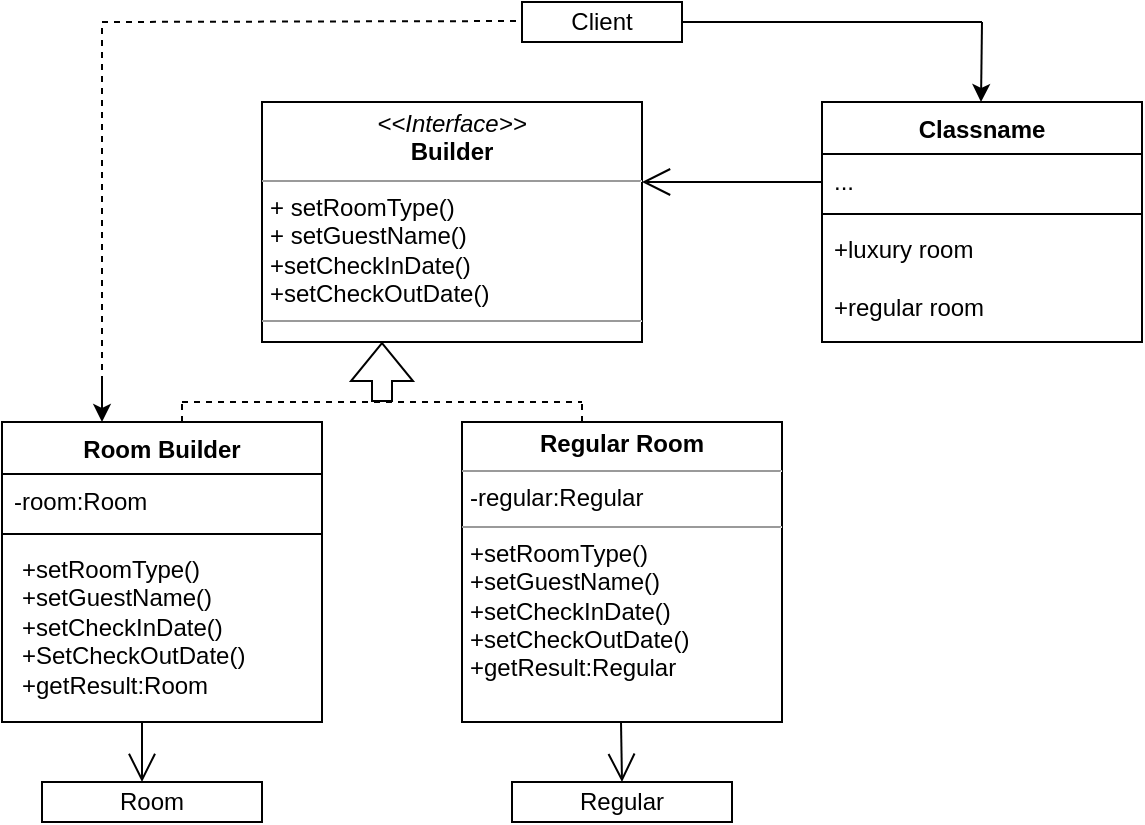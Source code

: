 <mxfile version="23.0.1" type="device">
  <diagram name="Page-1" id="-jUHtZOhYGdWe7jCsEwe">
    <mxGraphModel dx="1050" dy="557" grid="1" gridSize="10" guides="1" tooltips="1" connect="1" arrows="1" fold="1" page="1" pageScale="1" pageWidth="850" pageHeight="1100" math="0" shadow="0">
      <root>
        <mxCell id="0" />
        <mxCell id="1" parent="0" />
        <mxCell id="I8AZ7aflG-5N4sYKyFHW-1" value="Classname" style="swimlane;fontStyle=1;align=center;verticalAlign=top;childLayout=stackLayout;horizontal=1;startSize=26;horizontalStack=0;resizeParent=1;resizeParentMax=0;resizeLast=0;collapsible=1;marginBottom=0;whiteSpace=wrap;html=1;" vertex="1" parent="1">
          <mxGeometry x="480" y="360" width="160" height="120" as="geometry" />
        </mxCell>
        <mxCell id="I8AZ7aflG-5N4sYKyFHW-2" value="..." style="text;strokeColor=none;fillColor=none;align=left;verticalAlign=top;spacingLeft=4;spacingRight=4;overflow=hidden;rotatable=0;points=[[0,0.5],[1,0.5]];portConstraint=eastwest;whiteSpace=wrap;html=1;" vertex="1" parent="I8AZ7aflG-5N4sYKyFHW-1">
          <mxGeometry y="26" width="160" height="26" as="geometry" />
        </mxCell>
        <mxCell id="I8AZ7aflG-5N4sYKyFHW-3" value="" style="line;strokeWidth=1;fillColor=none;align=left;verticalAlign=middle;spacingTop=-1;spacingLeft=3;spacingRight=3;rotatable=0;labelPosition=right;points=[];portConstraint=eastwest;strokeColor=inherit;" vertex="1" parent="I8AZ7aflG-5N4sYKyFHW-1">
          <mxGeometry y="52" width="160" height="8" as="geometry" />
        </mxCell>
        <mxCell id="I8AZ7aflG-5N4sYKyFHW-4" value="+luxury room&lt;br&gt;&lt;br&gt;+regular room" style="text;strokeColor=none;fillColor=none;align=left;verticalAlign=top;spacingLeft=4;spacingRight=4;overflow=hidden;rotatable=0;points=[[0,0.5],[1,0.5]];portConstraint=eastwest;whiteSpace=wrap;html=1;" vertex="1" parent="I8AZ7aflG-5N4sYKyFHW-1">
          <mxGeometry y="60" width="160" height="60" as="geometry" />
        </mxCell>
        <mxCell id="I8AZ7aflG-5N4sYKyFHW-5" value="" style="endArrow=classic;html=1;rounded=0;" edge="1" parent="1">
          <mxGeometry width="50" height="50" relative="1" as="geometry">
            <mxPoint x="560" y="320" as="sourcePoint" />
            <mxPoint x="559.5" y="360" as="targetPoint" />
          </mxGeometry>
        </mxCell>
        <mxCell id="I8AZ7aflG-5N4sYKyFHW-6" value="" style="endArrow=none;html=1;rounded=0;" edge="1" parent="1" target="I8AZ7aflG-5N4sYKyFHW-7">
          <mxGeometry width="50" height="50" relative="1" as="geometry">
            <mxPoint x="560" y="320" as="sourcePoint" />
            <mxPoint x="560" y="320" as="targetPoint" />
          </mxGeometry>
        </mxCell>
        <mxCell id="I8AZ7aflG-5N4sYKyFHW-7" value="Client" style="rounded=0;whiteSpace=wrap;html=1;" vertex="1" parent="1">
          <mxGeometry x="330" y="310" width="80" height="20" as="geometry" />
        </mxCell>
        <mxCell id="I8AZ7aflG-5N4sYKyFHW-8" value="" style="endArrow=none;dashed=1;html=1;rounded=0;" edge="1" parent="1">
          <mxGeometry width="50" height="50" relative="1" as="geometry">
            <mxPoint x="120" y="320" as="sourcePoint" />
            <mxPoint x="330" y="319.5" as="targetPoint" />
          </mxGeometry>
        </mxCell>
        <mxCell id="I8AZ7aflG-5N4sYKyFHW-14" value="&lt;p style=&quot;margin:0px;margin-top:4px;text-align:center;&quot;&gt;&lt;i&gt;&amp;lt;&amp;lt;Interface&amp;gt;&amp;gt;&lt;/i&gt;&lt;br&gt;&lt;b&gt;Builder&lt;/b&gt;&lt;/p&gt;&lt;hr size=&quot;1&quot;&gt;&lt;p style=&quot;margin:0px;margin-left:4px;&quot;&gt;+ setRoomType()&lt;/p&gt;&lt;p style=&quot;margin:0px;margin-left:4px;&quot;&gt;+ setGuestName()&amp;nbsp;&lt;/p&gt;&lt;p style=&quot;margin:0px;margin-left:4px;&quot;&gt;+setCheckInDate()&lt;/p&gt;&lt;p style=&quot;margin:0px;margin-left:4px;&quot;&gt;+setCheckOutDate()&lt;/p&gt;&lt;hr size=&quot;1&quot;&gt;&lt;p style=&quot;margin:0px;margin-left:4px;&quot;&gt;&lt;br&gt;&lt;/p&gt;" style="verticalAlign=top;align=left;overflow=fill;fontSize=12;fontFamily=Helvetica;html=1;whiteSpace=wrap;" vertex="1" parent="1">
          <mxGeometry x="200" y="360" width="190" height="120" as="geometry" />
        </mxCell>
        <mxCell id="I8AZ7aflG-5N4sYKyFHW-16" value="" style="endArrow=open;endFill=1;endSize=12;html=1;rounded=0;" edge="1" parent="1">
          <mxGeometry width="160" relative="1" as="geometry">
            <mxPoint x="480" y="400" as="sourcePoint" />
            <mxPoint x="390" y="400" as="targetPoint" />
          </mxGeometry>
        </mxCell>
        <mxCell id="I8AZ7aflG-5N4sYKyFHW-17" value="Room Builder" style="swimlane;fontStyle=1;align=center;verticalAlign=top;childLayout=stackLayout;horizontal=1;startSize=26;horizontalStack=0;resizeParent=1;resizeParentMax=0;resizeLast=0;collapsible=1;marginBottom=0;whiteSpace=wrap;html=1;" vertex="1" parent="1">
          <mxGeometry x="70" y="520" width="160" height="150" as="geometry" />
        </mxCell>
        <mxCell id="I8AZ7aflG-5N4sYKyFHW-18" value="-room:Room" style="text;strokeColor=none;fillColor=none;align=left;verticalAlign=top;spacingLeft=4;spacingRight=4;overflow=hidden;rotatable=0;points=[[0,0.5],[1,0.5]];portConstraint=eastwest;whiteSpace=wrap;html=1;" vertex="1" parent="I8AZ7aflG-5N4sYKyFHW-17">
          <mxGeometry y="26" width="160" height="26" as="geometry" />
        </mxCell>
        <mxCell id="I8AZ7aflG-5N4sYKyFHW-19" value="" style="line;strokeWidth=1;fillColor=none;align=left;verticalAlign=middle;spacingTop=-1;spacingLeft=3;spacingRight=3;rotatable=0;labelPosition=right;points=[];portConstraint=eastwest;strokeColor=inherit;" vertex="1" parent="I8AZ7aflG-5N4sYKyFHW-17">
          <mxGeometry y="52" width="160" height="8" as="geometry" />
        </mxCell>
        <mxCell id="I8AZ7aflG-5N4sYKyFHW-20" value="&lt;p style=&quot;border-color: var(--border-color); margin: 0px 0px 0px 4px;&quot;&gt;+setRoomType()&lt;/p&gt;&lt;p style=&quot;border-color: var(--border-color); margin: 0px 0px 0px 4px;&quot;&gt;+setGuestName()&lt;/p&gt;&lt;p style=&quot;border-color: var(--border-color); margin: 0px 0px 0px 4px;&quot;&gt;+setCheckInDate()&lt;/p&gt;&lt;p style=&quot;border-color: var(--border-color); margin: 0px 0px 0px 4px;&quot;&gt;+SetCheckOutDate()&lt;/p&gt;&lt;p style=&quot;border-color: var(--border-color); margin: 0px 0px 0px 4px;&quot;&gt;+getResult:Room&lt;/p&gt;&lt;p style=&quot;border-color: var(--border-color); margin: 0px 0px 0px 4px;&quot;&gt;&lt;br&gt;&lt;/p&gt;" style="text;strokeColor=none;fillColor=none;align=left;verticalAlign=top;spacingLeft=4;spacingRight=4;overflow=hidden;rotatable=0;points=[[0,0.5],[1,0.5]];portConstraint=eastwest;whiteSpace=wrap;html=1;" vertex="1" parent="I8AZ7aflG-5N4sYKyFHW-17">
          <mxGeometry y="60" width="160" height="90" as="geometry" />
        </mxCell>
        <mxCell id="I8AZ7aflG-5N4sYKyFHW-21" value="" style="endArrow=open;endFill=1;endSize=12;html=1;rounded=0;" edge="1" parent="1">
          <mxGeometry width="160" relative="1" as="geometry">
            <mxPoint x="140" y="670" as="sourcePoint" />
            <mxPoint x="140" y="700" as="targetPoint" />
          </mxGeometry>
        </mxCell>
        <mxCell id="I8AZ7aflG-5N4sYKyFHW-22" value="Room" style="html=1;whiteSpace=wrap;" vertex="1" parent="1">
          <mxGeometry x="90" y="700" width="110" height="20" as="geometry" />
        </mxCell>
        <mxCell id="I8AZ7aflG-5N4sYKyFHW-23" value="&lt;p style=&quot;margin:0px;margin-top:4px;text-align:center;&quot;&gt;&lt;b&gt;Regular Room&lt;/b&gt;&lt;/p&gt;&lt;hr size=&quot;1&quot;&gt;&lt;p style=&quot;margin:0px;margin-left:4px;&quot;&gt;-regular:Regular&lt;/p&gt;&lt;hr size=&quot;1&quot;&gt;&lt;p style=&quot;margin:0px;margin-left:4px;&quot;&gt;+setRoomType()&lt;/p&gt;&lt;p style=&quot;margin:0px;margin-left:4px;&quot;&gt;+setGuestName()&lt;/p&gt;&lt;p style=&quot;margin:0px;margin-left:4px;&quot;&gt;+setCheckInDate()&lt;/p&gt;&lt;p style=&quot;margin:0px;margin-left:4px;&quot;&gt;+setCheckOutDate()&lt;/p&gt;&lt;p style=&quot;margin:0px;margin-left:4px;&quot;&gt;+getResult:Regular&lt;/p&gt;" style="verticalAlign=top;align=left;overflow=fill;fontSize=12;fontFamily=Helvetica;html=1;whiteSpace=wrap;" vertex="1" parent="1">
          <mxGeometry x="300" y="520" width="160" height="150" as="geometry" />
        </mxCell>
        <mxCell id="I8AZ7aflG-5N4sYKyFHW-25" value="" style="endArrow=open;endFill=1;endSize=12;html=1;rounded=0;" edge="1" parent="1">
          <mxGeometry width="160" relative="1" as="geometry">
            <mxPoint x="379.5" y="670" as="sourcePoint" />
            <mxPoint x="380" y="700" as="targetPoint" />
          </mxGeometry>
        </mxCell>
        <mxCell id="I8AZ7aflG-5N4sYKyFHW-26" value="Regular" style="html=1;whiteSpace=wrap;" vertex="1" parent="1">
          <mxGeometry x="325" y="700" width="110" height="20" as="geometry" />
        </mxCell>
        <mxCell id="I8AZ7aflG-5N4sYKyFHW-28" value="" style="endArrow=none;dashed=1;html=1;rounded=0;" edge="1" parent="1">
          <mxGeometry width="50" height="50" relative="1" as="geometry">
            <mxPoint x="120" y="500" as="sourcePoint" />
            <mxPoint x="120" y="320" as="targetPoint" />
          </mxGeometry>
        </mxCell>
        <mxCell id="I8AZ7aflG-5N4sYKyFHW-30" value="" style="endArrow=classic;html=1;rounded=0;" edge="1" parent="1">
          <mxGeometry width="50" height="50" relative="1" as="geometry">
            <mxPoint x="120" y="500" as="sourcePoint" />
            <mxPoint x="120" y="520" as="targetPoint" />
          </mxGeometry>
        </mxCell>
        <mxCell id="I8AZ7aflG-5N4sYKyFHW-32" value="" style="endArrow=none;dashed=1;html=1;rounded=0;" edge="1" parent="1">
          <mxGeometry width="50" height="50" relative="1" as="geometry">
            <mxPoint x="160" y="520" as="sourcePoint" />
            <mxPoint x="160" y="510" as="targetPoint" />
          </mxGeometry>
        </mxCell>
        <mxCell id="I8AZ7aflG-5N4sYKyFHW-33" value="" style="endArrow=none;dashed=1;html=1;rounded=0;" edge="1" parent="1">
          <mxGeometry width="50" height="50" relative="1" as="geometry">
            <mxPoint x="360" y="520" as="sourcePoint" />
            <mxPoint x="360" y="510" as="targetPoint" />
          </mxGeometry>
        </mxCell>
        <mxCell id="I8AZ7aflG-5N4sYKyFHW-36" value="" style="endArrow=none;dashed=1;html=1;rounded=0;" edge="1" parent="1">
          <mxGeometry width="50" height="50" relative="1" as="geometry">
            <mxPoint x="160" y="510" as="sourcePoint" />
            <mxPoint x="360" y="510" as="targetPoint" />
          </mxGeometry>
        </mxCell>
        <mxCell id="I8AZ7aflG-5N4sYKyFHW-37" value="" style="shape=flexArrow;endArrow=classic;html=1;rounded=0;" edge="1" parent="1">
          <mxGeometry width="50" height="50" relative="1" as="geometry">
            <mxPoint x="260" y="510" as="sourcePoint" />
            <mxPoint x="260" y="480" as="targetPoint" />
          </mxGeometry>
        </mxCell>
      </root>
    </mxGraphModel>
  </diagram>
</mxfile>
